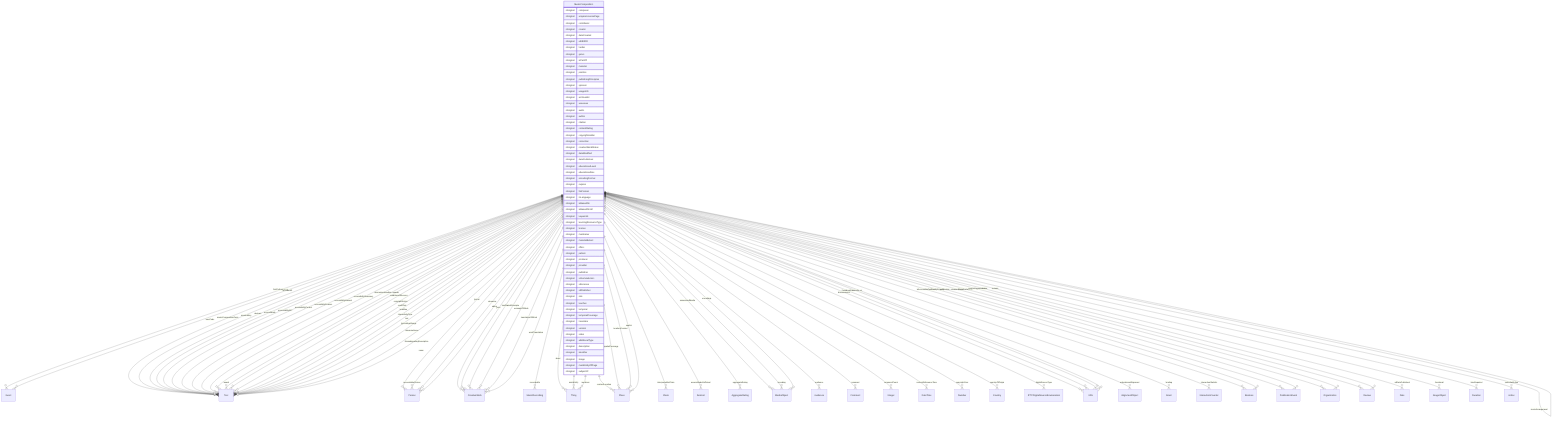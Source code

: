 erDiagram
MusicComposition {
    stringList composer  
    stringList acquireLicensePage  
    stringList contributor  
    stringList creator  
    stringList dateCreated  
    stringList editEIDR  
    stringList funder  
    stringList genre  
    stringList isPartOf  
    stringList material  
    stringList position  
    stringList publishingPrinciples  
    stringList sponsor  
    stringList usageInfo  
    stringList archivedAt  
    stringList assesses  
    stringList audio  
    stringList author  
    stringList citation  
    stringList contentRating  
    stringList copyrightHolder  
    stringList correction  
    stringList creativeWorkStatus  
    stringList dateModified  
    stringList datePublished  
    stringList educationalLevel  
    stringList educationalUse  
    stringList encodingFormat  
    stringList expires  
    stringList fileFormat  
    stringList inLanguage  
    stringList isBasedOn  
    stringList isBasedOnUrl  
    stringList keywords  
    stringList learningResourceType  
    stringList license  
    stringList maintainer  
    stringList materialExtent  
    stringList offers  
    stringList pattern  
    stringList producer  
    stringList provider  
    stringList publisher  
    stringList schemaVersion  
    stringList sdLicense  
    stringList sdPublisher  
    stringList size  
    stringList teaches  
    stringList temporal  
    stringList temporalCoverage  
    stringList translator  
    stringList version  
    stringList video  
    stringList additionalType  
    stringList description  
    stringList identifier  
    stringList image  
    stringList mainEntityOfPage  
    stringList subjectOf  
}

MusicComposition ||--}o Event : "firstPerformance"
MusicComposition ||--}o MusicComposition : "includedComposition"
MusicComposition ||--}o Text : "iswcCode"
MusicComposition ||--}o Person : "lyricist"
MusicComposition ||--}o CreativeWork : "lyrics"
MusicComposition ||--}o MusicComposition : "musicArrangement"
MusicComposition ||--}o Text : "musicCompositionForm"
MusicComposition ||--}o Text : "musicalKey"
MusicComposition ||--}o MusicRecording : "recordedAs"
MusicComposition ||--}o Thing : "about"
MusicComposition ||--}o Place : "contentLocation"
MusicComposition ||--}o CreativeWork : "hasPart"
MusicComposition ||--}o Claim : "interpretedAsClaim"
MusicComposition ||--}o Thing : "mainEntity"
MusicComposition ||--}o Place : "spatialCoverage"
MusicComposition ||--}o CreativeWork : "workExample"
MusicComposition ||--}o Text : "abstract"
MusicComposition ||--}o Text : "accessMode"
MusicComposition ||--}o ItemList : "accessModeSufficient"
MusicComposition ||--}o Text : "accessibilityAPI"
MusicComposition ||--}o Text : "accessibilityControl"
MusicComposition ||--}o Text : "accessibilityFeature"
MusicComposition ||--}o Text : "accessibilityHazard"
MusicComposition ||--}o Text : "accessibilitySummary"
MusicComposition ||--}o Person : "accountablePerson"
MusicComposition ||--}o AggregateRating : "aggregateRating"
MusicComposition ||--}o Text : "alternativeHeadline"
MusicComposition ||--}o MediaObject : "associatedMedia"
MusicComposition ||--}o Audience : "audience"
MusicComposition ||--}o Text : "award"
MusicComposition ||--}o Text : "awards"
MusicComposition ||--}o Person : "character"
MusicComposition ||--}o Comment : "comment"
MusicComposition ||--}o Integer : "commentCount"
MusicComposition ||--}o Text : "conditionsOfAccess"
MusicComposition ||--}o DateTime : "contentReferenceTime"
MusicComposition ||--}o Text : "copyrightNotice"
MusicComposition ||--}o Number : "copyrightYear"
MusicComposition ||--}o Country : "countryOfOrigin"
MusicComposition ||--}o Text : "creditText"
MusicComposition ||--}o IPTCDigitalSourceEnumeration : "digitalSourceType"
MusicComposition ||--}o URL : "discussionUrl"
MusicComposition ||--}o Person : "editor"
MusicComposition ||--}o AlignmentObject : "educationalAlignment"
MusicComposition ||--}o MediaObject : "encoding"
MusicComposition ||--}o MediaObject : "encodings"
MusicComposition ||--}o CreativeWork : "exampleOfWork"
MusicComposition ||--}o Grant : "funding"
MusicComposition ||--}o Text : "headline"
MusicComposition ||--}o InteractionCounter : "interactionStatistic"
MusicComposition ||--}o Text : "interactivityType"
MusicComposition ||--}o Boolean : "isAccessibleForFree"
MusicComposition ||--}o Boolean : "isFamilyFriendly"
MusicComposition ||--}o Place : "locationCreated"
MusicComposition ||--}o Thing : "mentions"
MusicComposition ||--}o PublicationEvent : "publication"
MusicComposition ||--}o Organization : "publisherImprint"
MusicComposition ||--}o Event : "recordedAt"
MusicComposition ||--}o PublicationEvent : "releasedEvent"
MusicComposition ||--}o Review : "review"
MusicComposition ||--}o Review : "reviews"
MusicComposition ||--}o Date : "sdDatePublished"
MusicComposition ||--}o Organization : "sourceOrganization"
MusicComposition ||--}o Place : "spatial"
MusicComposition ||--}o Text : "text"
MusicComposition ||--}o ImageObject : "thumbnail"
MusicComposition ||--}o URL : "thumbnailUrl"
MusicComposition ||--}o Duration : "timeRequired"
MusicComposition ||--}o CreativeWork : "translationOfWork"
MusicComposition ||--}o Text : "typicalAgeRange"
MusicComposition ||--}o CreativeWork : "workTranslation"
MusicComposition ||--}o Text : "alternateName"
MusicComposition ||--}o Text : "disambiguatingDescription"
MusicComposition ||--}o Text : "name"
MusicComposition ||--}o URL : "sameAs"
MusicComposition ||--}o Action : "potentialAction"
MusicComposition ||--}o URL : "url"